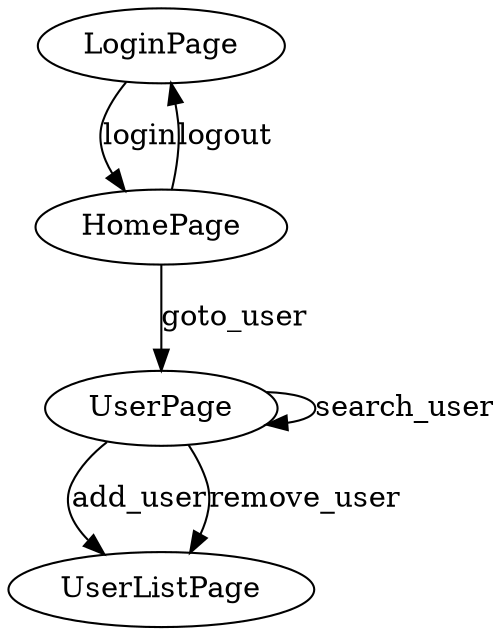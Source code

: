 // Page Object Graph
digraph {
	LoginPage
	HomePage
	LoginPage -> HomePage [label=login]
	HomePage
	UserPage
	HomePage -> UserPage [label=goto_user]
	HomePage
	LoginPage
	HomePage -> LoginPage [label=logout]
	UserPage
	UserListPage
	UserPage -> UserListPage [label=add_user]
	UserPage
	UserListPage
	UserPage -> UserListPage [label=remove_user]
	UserPage
	UserPage
	UserPage -> UserPage [label=search_user]
}

